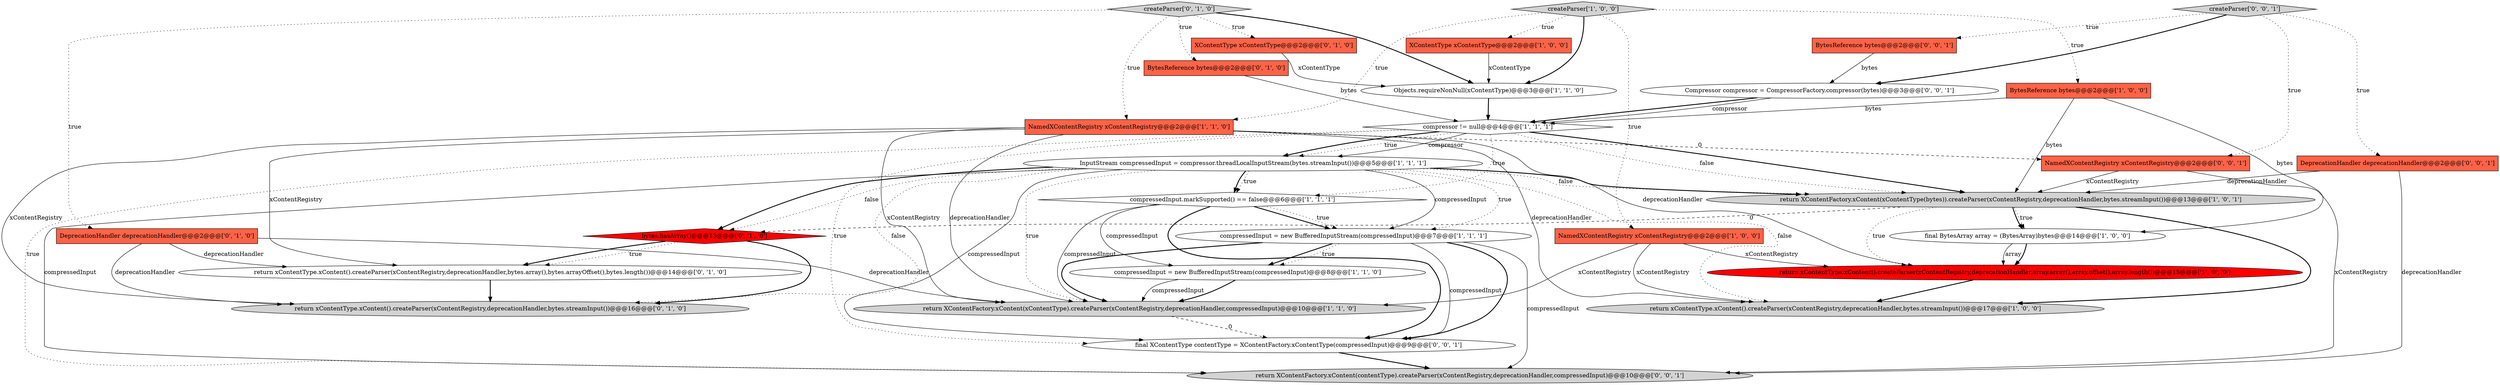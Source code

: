 digraph {
12 [style = filled, label = "return xContentType.xContent().createParser(xContentRegistry,deprecationHandler,bytes.streamInput())@@@17@@@['1', '0', '0']", fillcolor = lightgray, shape = ellipse image = "AAA0AAABBB1BBB"];
3 [style = filled, label = "compressor != null@@@4@@@['1', '1', '1']", fillcolor = white, shape = diamond image = "AAA0AAABBB1BBB"];
4 [style = filled, label = "return XContentFactory.xContent(xContentType).createParser(xContentRegistry,deprecationHandler,compressedInput)@@@10@@@['1', '1', '0']", fillcolor = lightgray, shape = ellipse image = "AAA0AAABBB1BBB"];
17 [style = filled, label = "BytesReference bytes@@@2@@@['0', '1', '0']", fillcolor = tomato, shape = box image = "AAA0AAABBB2BBB"];
25 [style = filled, label = "return XContentFactory.xContent(contentType).createParser(xContentRegistry,deprecationHandler,compressedInput)@@@10@@@['0', '0', '1']", fillcolor = lightgray, shape = ellipse image = "AAA0AAABBB3BBB"];
23 [style = filled, label = "DeprecationHandler deprecationHandler@@@2@@@['0', '0', '1']", fillcolor = tomato, shape = box image = "AAA0AAABBB3BBB"];
19 [style = filled, label = "createParser['0', '1', '0']", fillcolor = lightgray, shape = diamond image = "AAA0AAABBB2BBB"];
18 [style = filled, label = "XContentType xContentType@@@2@@@['0', '1', '0']", fillcolor = tomato, shape = box image = "AAA0AAABBB2BBB"];
11 [style = filled, label = "compressedInput.markSupported() == false@@@6@@@['1', '1', '1']", fillcolor = white, shape = diamond image = "AAA0AAABBB1BBB"];
1 [style = filled, label = "createParser['1', '0', '0']", fillcolor = lightgray, shape = diamond image = "AAA0AAABBB1BBB"];
8 [style = filled, label = "BytesReference bytes@@@2@@@['1', '0', '0']", fillcolor = tomato, shape = box image = "AAA0AAABBB1BBB"];
0 [style = filled, label = "InputStream compressedInput = compressor.threadLocalInputStream(bytes.streamInput())@@@5@@@['1', '1', '1']", fillcolor = white, shape = ellipse image = "AAA0AAABBB1BBB"];
29 [style = filled, label = "createParser['0', '0', '1']", fillcolor = lightgray, shape = diamond image = "AAA0AAABBB3BBB"];
20 [style = filled, label = "return xContentType.xContent().createParser(xContentRegistry,deprecationHandler,bytes.array(),bytes.arrayOffset(),bytes.length())@@@14@@@['0', '1', '0']", fillcolor = white, shape = ellipse image = "AAA0AAABBB2BBB"];
21 [style = filled, label = "bytes.hasArray()@@@13@@@['0', '1', '0']", fillcolor = red, shape = diamond image = "AAA1AAABBB2BBB"];
27 [style = filled, label = "NamedXContentRegistry xContentRegistry@@@2@@@['0', '0', '1']", fillcolor = tomato, shape = box image = "AAA0AAABBB3BBB"];
5 [style = filled, label = "final BytesArray array = (BytesArray)bytes@@@14@@@['1', '0', '0']", fillcolor = white, shape = ellipse image = "AAA0AAABBB1BBB"];
22 [style = filled, label = "return xContentType.xContent().createParser(xContentRegistry,deprecationHandler,bytes.streamInput())@@@16@@@['0', '1', '0']", fillcolor = lightgray, shape = ellipse image = "AAA0AAABBB2BBB"];
6 [style = filled, label = "NamedXContentRegistry xContentRegistry@@@2@@@['1', '0', '0']", fillcolor = tomato, shape = box image = "AAA0AAABBB1BBB"];
15 [style = filled, label = "NamedXContentRegistry xContentRegistry@@@2@@@['1', '1', '0']", fillcolor = tomato, shape = box image = "AAA0AAABBB1BBB"];
9 [style = filled, label = "compressedInput = new BufferedInputStream(compressedInput)@@@7@@@['1', '1', '1']", fillcolor = white, shape = ellipse image = "AAA0AAABBB1BBB"];
2 [style = filled, label = "return XContentFactory.xContent(xContentType(bytes)).createParser(xContentRegistry,deprecationHandler,bytes.streamInput())@@@13@@@['1', '0', '1']", fillcolor = lightgray, shape = ellipse image = "AAA0AAABBB1BBB"];
13 [style = filled, label = "Objects.requireNonNull(xContentType)@@@3@@@['1', '1', '0']", fillcolor = white, shape = ellipse image = "AAA0AAABBB1BBB"];
7 [style = filled, label = "return xContentType.xContent().createParser(xContentRegistry,deprecationHandler,array.array(),array.offset(),array.length())@@@15@@@['1', '0', '0']", fillcolor = red, shape = ellipse image = "AAA1AAABBB1BBB"];
16 [style = filled, label = "DeprecationHandler deprecationHandler@@@2@@@['0', '1', '0']", fillcolor = tomato, shape = box image = "AAA0AAABBB2BBB"];
26 [style = filled, label = "final XContentType contentType = XContentFactory.xContentType(compressedInput)@@@9@@@['0', '0', '1']", fillcolor = white, shape = ellipse image = "AAA0AAABBB3BBB"];
28 [style = filled, label = "Compressor compressor = CompressorFactory.compressor(bytes)@@@3@@@['0', '0', '1']", fillcolor = white, shape = ellipse image = "AAA0AAABBB3BBB"];
24 [style = filled, label = "BytesReference bytes@@@2@@@['0', '0', '1']", fillcolor = tomato, shape = box image = "AAA0AAABBB3BBB"];
14 [style = filled, label = "compressedInput = new BufferedInputStream(compressedInput)@@@8@@@['1', '1', '0']", fillcolor = white, shape = ellipse image = "AAA0AAABBB1BBB"];
10 [style = filled, label = "XContentType xContentType@@@2@@@['1', '0', '0']", fillcolor = tomato, shape = box image = "AAA0AAABBB1BBB"];
15->22 [style = solid, label="xContentRegistry"];
0->21 [style = dotted, label="false"];
11->14 [style = solid, label="compressedInput"];
18->13 [style = solid, label="xContentType"];
23->2 [style = solid, label="deprecationHandler"];
0->2 [style = dotted, label="false"];
9->26 [style = solid, label="compressedInput"];
29->23 [style = dotted, label="true"];
11->9 [style = bold, label=""];
3->25 [style = dotted, label="true"];
1->13 [style = bold, label=""];
9->26 [style = bold, label=""];
5->7 [style = solid, label="array"];
6->4 [style = solid, label="xContentRegistry"];
3->0 [style = dotted, label="true"];
9->14 [style = bold, label=""];
1->6 [style = dotted, label="true"];
28->3 [style = bold, label=""];
0->11 [style = dotted, label="true"];
24->28 [style = solid, label="bytes"];
21->20 [style = dotted, label="true"];
19->17 [style = dotted, label="true"];
3->26 [style = dotted, label="true"];
3->0 [style = solid, label="compressor"];
0->21 [style = bold, label=""];
4->26 [style = dashed, label="0"];
3->0 [style = bold, label=""];
17->3 [style = solid, label="bytes"];
19->13 [style = bold, label=""];
3->2 [style = bold, label=""];
16->20 [style = solid, label="deprecationHandler"];
10->13 [style = solid, label="xContentType"];
2->21 [style = dashed, label="0"];
21->22 [style = bold, label=""];
1->15 [style = dotted, label="true"];
1->8 [style = dotted, label="true"];
5->7 [style = bold, label=""];
0->26 [style = solid, label="compressedInput"];
11->26 [style = bold, label=""];
14->4 [style = bold, label=""];
15->12 [style = solid, label="deprecationHandler"];
15->4 [style = solid, label="xContentRegistry"];
1->10 [style = dotted, label="true"];
0->4 [style = dotted, label="true"];
19->18 [style = dotted, label="true"];
0->11 [style = bold, label=""];
11->9 [style = dotted, label="true"];
19->15 [style = dotted, label="true"];
15->7 [style = solid, label="deprecationHandler"];
0->22 [style = dotted, label="false"];
0->25 [style = solid, label="compressedInput"];
0->12 [style = dotted, label="false"];
8->2 [style = solid, label="bytes"];
2->5 [style = dotted, label="true"];
29->24 [style = dotted, label="true"];
0->9 [style = dotted, label="true"];
6->7 [style = solid, label="xContentRegistry"];
27->2 [style = solid, label="xContentRegistry"];
28->3 [style = solid, label="compressor"];
2->5 [style = bold, label=""];
8->3 [style = solid, label="bytes"];
3->11 [style = dotted, label="true"];
11->4 [style = solid, label="compressedInput"];
7->12 [style = bold, label=""];
23->25 [style = solid, label="deprecationHandler"];
29->27 [style = dotted, label="true"];
9->4 [style = bold, label=""];
26->25 [style = bold, label=""];
15->4 [style = solid, label="deprecationHandler"];
0->2 [style = bold, label=""];
9->14 [style = dotted, label="true"];
2->12 [style = bold, label=""];
20->22 [style = bold, label=""];
29->28 [style = bold, label=""];
16->4 [style = solid, label="deprecationHandler"];
6->12 [style = solid, label="xContentRegistry"];
21->20 [style = bold, label=""];
13->3 [style = bold, label=""];
16->22 [style = solid, label="deprecationHandler"];
2->7 [style = dotted, label="true"];
19->16 [style = dotted, label="true"];
15->20 [style = solid, label="xContentRegistry"];
15->27 [style = dashed, label="0"];
14->4 [style = solid, label="compressedInput"];
9->25 [style = solid, label="compressedInput"];
27->25 [style = solid, label="xContentRegistry"];
3->2 [style = dotted, label="false"];
8->5 [style = solid, label="bytes"];
0->9 [style = solid, label="compressedInput"];
}
